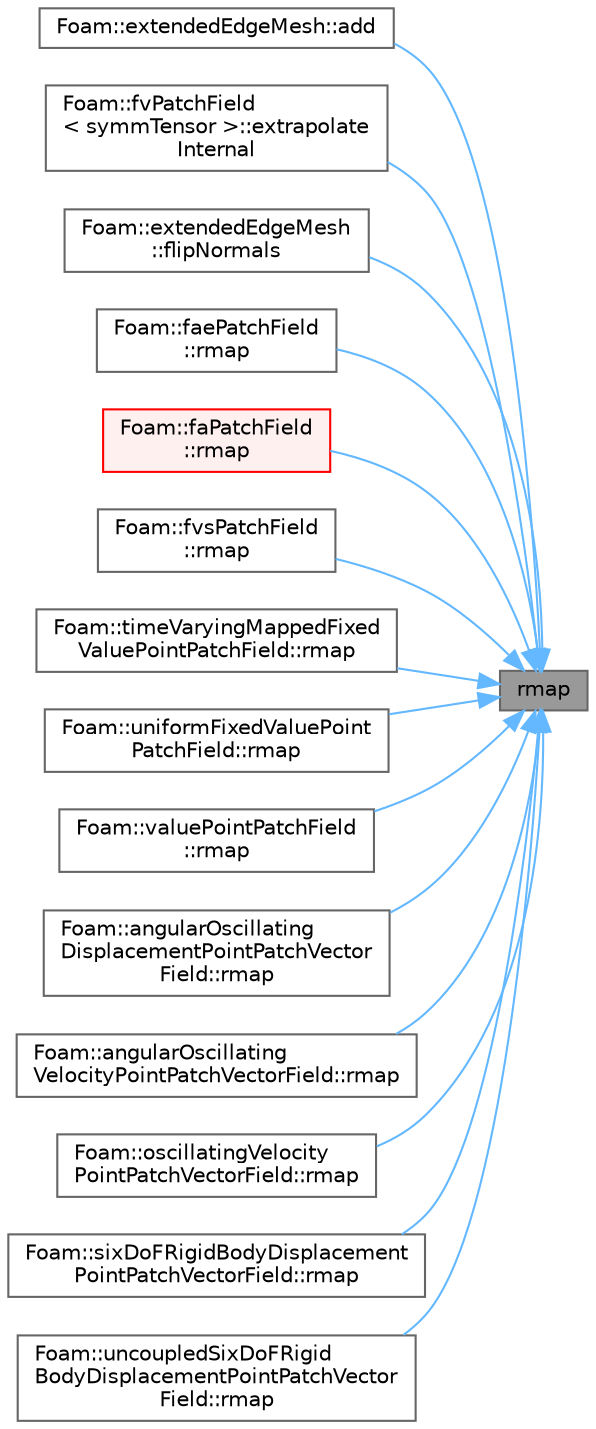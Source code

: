 digraph "rmap"
{
 // LATEX_PDF_SIZE
  bgcolor="transparent";
  edge [fontname=Helvetica,fontsize=10,labelfontname=Helvetica,labelfontsize=10];
  node [fontname=Helvetica,fontsize=10,shape=box,height=0.2,width=0.4];
  rankdir="RL";
  Node1 [id="Node000001",label="rmap",height=0.2,width=0.4,color="gray40", fillcolor="grey60", style="filled", fontcolor="black",tooltip=" "];
  Node1 -> Node2 [id="edge1_Node000001_Node000002",dir="back",color="steelblue1",style="solid",tooltip=" "];
  Node2 [id="Node000002",label="Foam::extendedEdgeMesh::add",height=0.2,width=0.4,color="grey40", fillcolor="white", style="filled",URL="$classFoam_1_1extendedEdgeMesh.html#a6d42694644cb432b1fa87955e7d1bf06",tooltip=" "];
  Node1 -> Node3 [id="edge2_Node000001_Node000003",dir="back",color="steelblue1",style="solid",tooltip=" "];
  Node3 [id="Node000003",label="Foam::fvPatchField\l\< symmTensor \>::extrapolate\lInternal",height=0.2,width=0.4,color="grey40", fillcolor="white", style="filled",URL="$classFoam_1_1fvPatchField.html#ad941697e32aa2ca9e41107ff773d5d60",tooltip=" "];
  Node1 -> Node4 [id="edge3_Node000001_Node000004",dir="back",color="steelblue1",style="solid",tooltip=" "];
  Node4 [id="Node000004",label="Foam::extendedEdgeMesh\l::flipNormals",height=0.2,width=0.4,color="grey40", fillcolor="white", style="filled",URL="$classFoam_1_1extendedEdgeMesh.html#ace7a4ec5b5de12179b1d4194ea408066",tooltip=" "];
  Node1 -> Node5 [id="edge4_Node000001_Node000005",dir="back",color="steelblue1",style="solid",tooltip=" "];
  Node5 [id="Node000005",label="Foam::faePatchField\l::rmap",height=0.2,width=0.4,color="grey40", fillcolor="white", style="filled",URL="$classFoam_1_1faePatchField.html#ae4d67f9c045b6d43e1566eb8b6438a6f",tooltip=" "];
  Node1 -> Node6 [id="edge5_Node000001_Node000006",dir="back",color="steelblue1",style="solid",tooltip=" "];
  Node6 [id="Node000006",label="Foam::faPatchField\l::rmap",height=0.2,width=0.4,color="red", fillcolor="#FFF0F0", style="filled",URL="$classFoam_1_1faPatchField.html#a3e2bd7a6155bb7760f2359f388b2b699",tooltip=" "];
  Node1 -> Node9 [id="edge6_Node000001_Node000009",dir="back",color="steelblue1",style="solid",tooltip=" "];
  Node9 [id="Node000009",label="Foam::fvsPatchField\l::rmap",height=0.2,width=0.4,color="grey40", fillcolor="white", style="filled",URL="$classFoam_1_1fvsPatchField.html#a2a4e2ff4d089213c5003eb8cff760b29",tooltip=" "];
  Node1 -> Node10 [id="edge7_Node000001_Node000010",dir="back",color="steelblue1",style="solid",tooltip=" "];
  Node10 [id="Node000010",label="Foam::timeVaryingMappedFixed\lValuePointPatchField::rmap",height=0.2,width=0.4,color="grey40", fillcolor="white", style="filled",URL="$classFoam_1_1timeVaryingMappedFixedValuePointPatchField.html#ae2d7451572e8a2b9fa83d64dbafa419f",tooltip=" "];
  Node1 -> Node11 [id="edge8_Node000001_Node000011",dir="back",color="steelblue1",style="solid",tooltip=" "];
  Node11 [id="Node000011",label="Foam::uniformFixedValuePoint\lPatchField::rmap",height=0.2,width=0.4,color="grey40", fillcolor="white", style="filled",URL="$classFoam_1_1uniformFixedValuePointPatchField.html#ae2d7451572e8a2b9fa83d64dbafa419f",tooltip=" "];
  Node1 -> Node12 [id="edge9_Node000001_Node000012",dir="back",color="steelblue1",style="solid",tooltip=" "];
  Node12 [id="Node000012",label="Foam::valuePointPatchField\l::rmap",height=0.2,width=0.4,color="grey40", fillcolor="white", style="filled",URL="$classFoam_1_1valuePointPatchField.html#ae2d7451572e8a2b9fa83d64dbafa419f",tooltip=" "];
  Node1 -> Node13 [id="edge10_Node000001_Node000013",dir="back",color="steelblue1",style="solid",tooltip=" "];
  Node13 [id="Node000013",label="Foam::angularOscillating\lDisplacementPointPatchVector\lField::rmap",height=0.2,width=0.4,color="grey40", fillcolor="white", style="filled",URL="$classFoam_1_1angularOscillatingDisplacementPointPatchVectorField.html#aab3d2f411d5ceff80ad8f9839885b8cc",tooltip=" "];
  Node1 -> Node14 [id="edge11_Node000001_Node000014",dir="back",color="steelblue1",style="solid",tooltip=" "];
  Node14 [id="Node000014",label="Foam::angularOscillating\lVelocityPointPatchVectorField::rmap",height=0.2,width=0.4,color="grey40", fillcolor="white", style="filled",URL="$classFoam_1_1angularOscillatingVelocityPointPatchVectorField.html#aab3d2f411d5ceff80ad8f9839885b8cc",tooltip=" "];
  Node1 -> Node15 [id="edge12_Node000001_Node000015",dir="back",color="steelblue1",style="solid",tooltip=" "];
  Node15 [id="Node000015",label="Foam::oscillatingVelocity\lPointPatchVectorField::rmap",height=0.2,width=0.4,color="grey40", fillcolor="white", style="filled",URL="$classFoam_1_1oscillatingVelocityPointPatchVectorField.html#aab3d2f411d5ceff80ad8f9839885b8cc",tooltip=" "];
  Node1 -> Node16 [id="edge13_Node000001_Node000016",dir="back",color="steelblue1",style="solid",tooltip=" "];
  Node16 [id="Node000016",label="Foam::sixDoFRigidBodyDisplacement\lPointPatchVectorField::rmap",height=0.2,width=0.4,color="grey40", fillcolor="white", style="filled",URL="$classFoam_1_1sixDoFRigidBodyDisplacementPointPatchVectorField.html#aab3d2f411d5ceff80ad8f9839885b8cc",tooltip=" "];
  Node1 -> Node17 [id="edge14_Node000001_Node000017",dir="back",color="steelblue1",style="solid",tooltip=" "];
  Node17 [id="Node000017",label="Foam::uncoupledSixDoFRigid\lBodyDisplacementPointPatchVector\lField::rmap",height=0.2,width=0.4,color="grey40", fillcolor="white", style="filled",URL="$classFoam_1_1uncoupledSixDoFRigidBodyDisplacementPointPatchVectorField.html#aab3d2f411d5ceff80ad8f9839885b8cc",tooltip=" "];
}
